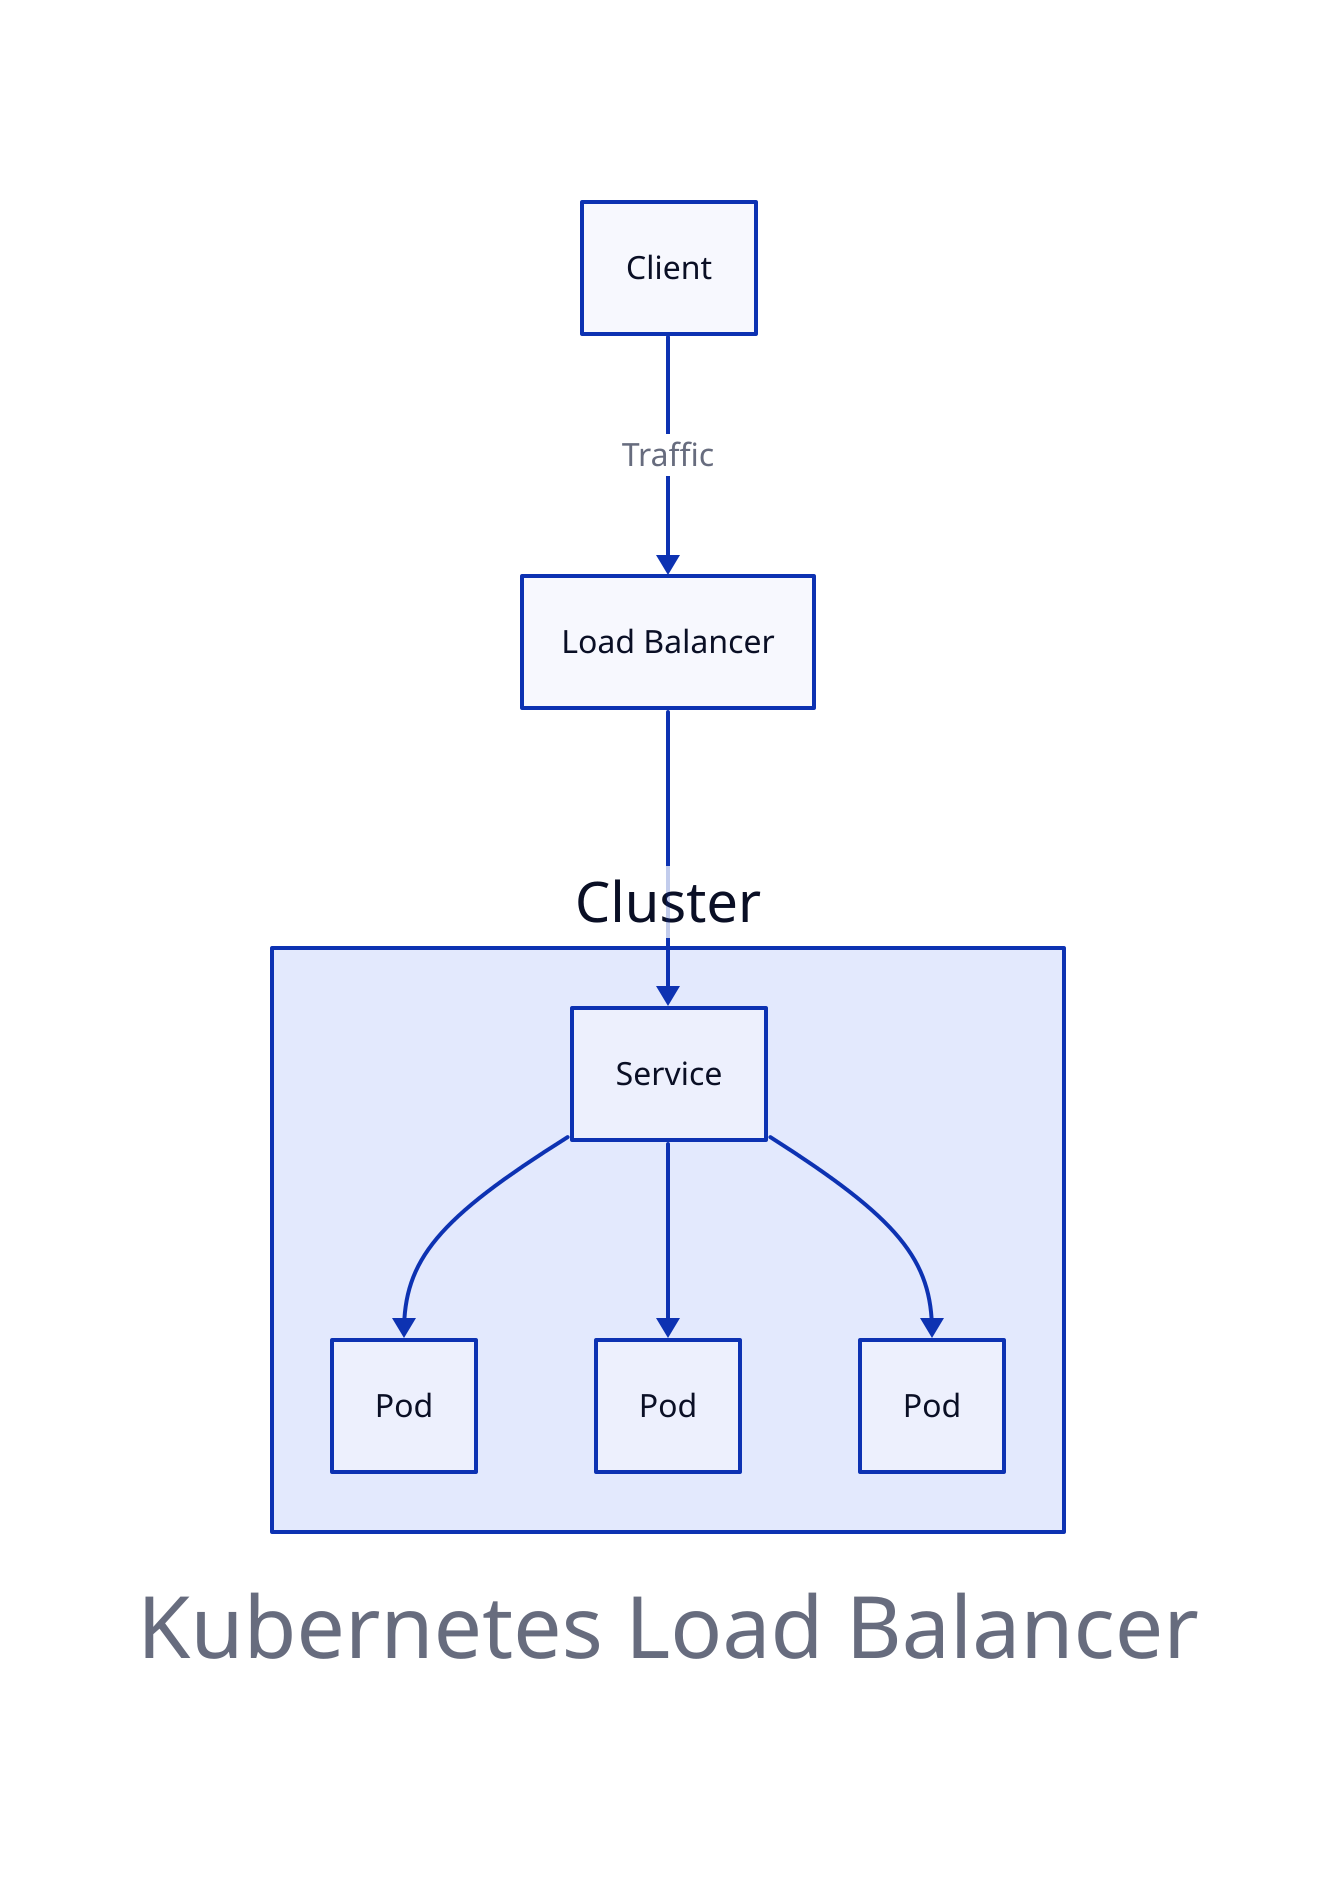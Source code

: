 client: Client
lb: Load Balancer

cluster: Cluster {
  service: Service
  pod_1: Pod
  pod_2: Pod
  pod_3: Pod
}

client -> lb: Traffic
lb -> cluster.service

cluster.service -> cluster.pod_1
cluster.service -> cluster.pod_2
cluster.service -> cluster.pod_3

title1: Kubernetes Load Balancer {
  shape: text
  near: bottom-center
  style: {
    font-size: 43
    italic: true
  }
}
